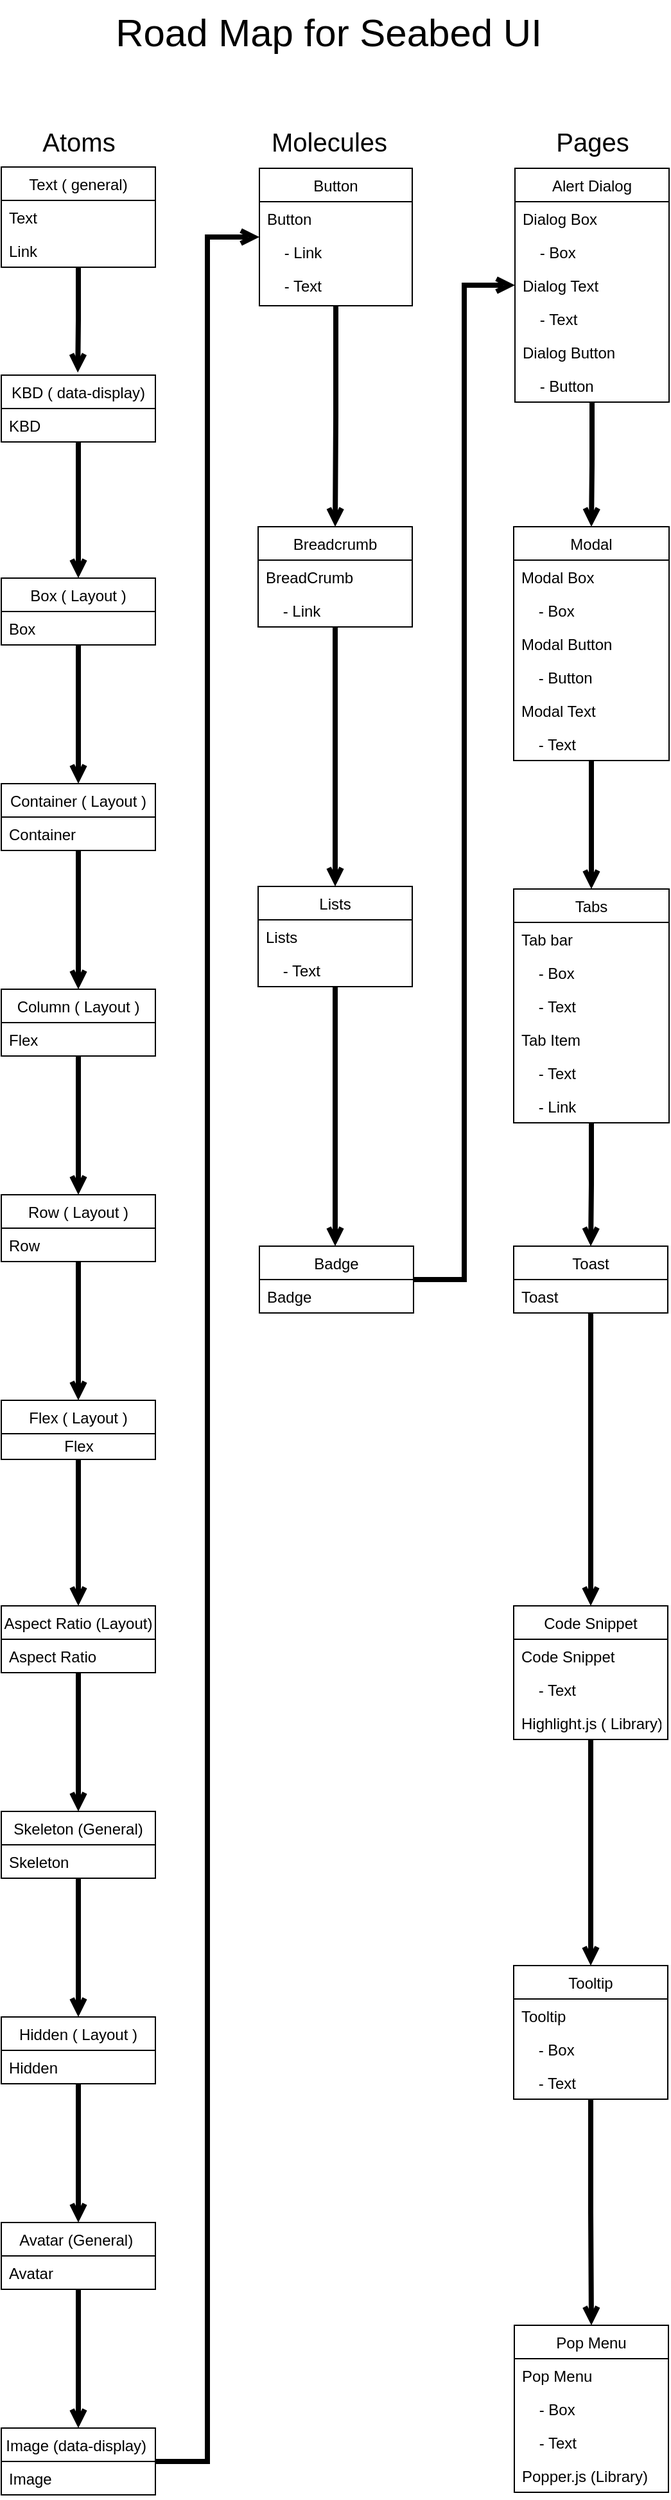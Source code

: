 <mxfile>
    <diagram id="wKB8GjLhDGR_OEDEr89M" name="Page-1">
        <mxGraphModel dx="1096" dy="860" grid="1" gridSize="10" guides="1" tooltips="1" connect="1" arrows="1" fold="1" page="1" pageScale="1" pageWidth="850" pageHeight="1100" math="0" shadow="0">
            <root>
                <mxCell id="0"/>
                <mxCell id="1" parent="0"/>
                <mxCell id="4" style="edgeStyle=orthogonalEdgeStyle;orthogonalLoop=1;jettySize=auto;html=1;endArrow=open;endFill=0;strokeWidth=4;startArrow=none;startFill=0;rounded=0;exitX=0.5;exitY=1;exitDx=0;exitDy=0;" parent="1" source="81" edge="1">
                    <mxGeometry relative="1" as="geometry">
                        <mxPoint x="219.58" y="320" as="targetPoint"/>
                        <mxPoint x="220" y="250" as="sourcePoint"/>
                        <Array as="points">
                            <mxPoint x="220" y="279"/>
                            <mxPoint x="220" y="279"/>
                        </Array>
                    </mxGeometry>
                </mxCell>
                <mxCell id="3" value="&lt;font style=&quot;font-size: 30px&quot;&gt;Road Map for Seabed UI&lt;/font&gt;" style="text;html=1;strokeColor=none;fillColor=none;align=center;verticalAlign=middle;whiteSpace=wrap;rounded=0;" parent="1" vertex="1">
                    <mxGeometry x="220" y="30" width="390" height="50" as="geometry"/>
                </mxCell>
                <mxCell id="14" style="edgeStyle=orthogonalEdgeStyle;rounded=0;orthogonalLoop=1;jettySize=auto;html=1;startArrow=none;startFill=0;endArrow=open;endFill=0;strokeWidth=4;exitX=0.5;exitY=1;exitDx=0;exitDy=0;entryX=0.5;entryY=0;entryDx=0;entryDy=0;" parent="1" source="97" target="107" edge="1">
                    <mxGeometry relative="1" as="geometry">
                        <mxPoint x="220" y="520" as="sourcePoint"/>
                        <mxPoint x="220" y="760" as="targetPoint"/>
                    </mxGeometry>
                </mxCell>
                <mxCell id="15" style="edgeStyle=orthogonalEdgeStyle;rounded=0;orthogonalLoop=1;jettySize=auto;html=1;startArrow=none;startFill=0;endArrow=open;endFill=0;strokeWidth=4;exitX=0.5;exitY=1;exitDx=0;exitDy=0;entryX=0.5;entryY=0;entryDx=0;entryDy=0;" parent="1" source="107" target="109" edge="1">
                    <mxGeometry relative="1" as="geometry">
                        <mxPoint x="220" y="800" as="sourcePoint"/>
                        <mxPoint x="220" y="840" as="targetPoint"/>
                    </mxGeometry>
                </mxCell>
                <mxCell id="18" style="edgeStyle=orthogonalEdgeStyle;rounded=0;orthogonalLoop=1;jettySize=auto;html=1;entryX=0.5;entryY=0;entryDx=0;entryDy=0;startArrow=none;startFill=0;endArrow=open;endFill=0;strokeWidth=4;exitX=0.5;exitY=1;exitDx=0;exitDy=0;" parent="1" source="113" target="115" edge="1">
                    <mxGeometry relative="1" as="geometry">
                        <mxPoint x="220" y="1360" as="sourcePoint"/>
                        <mxPoint x="220" y="1400" as="targetPoint"/>
                    </mxGeometry>
                </mxCell>
                <mxCell id="19" style="edgeStyle=orthogonalEdgeStyle;rounded=0;orthogonalLoop=1;jettySize=auto;html=1;startArrow=none;startFill=0;endArrow=open;endFill=0;strokeWidth=4;exitX=0.5;exitY=1;exitDx=0;exitDy=0;entryX=0.5;entryY=0;entryDx=0;entryDy=0;" parent="1" source="115" target="117" edge="1">
                    <mxGeometry relative="1" as="geometry">
                        <mxPoint x="190" y="1550" as="sourcePoint"/>
                        <mxPoint x="220" y="1540" as="targetPoint"/>
                    </mxGeometry>
                </mxCell>
                <mxCell id="22" style="edgeStyle=orthogonalEdgeStyle;rounded=0;orthogonalLoop=1;jettySize=auto;html=1;startArrow=none;startFill=0;endArrow=open;endFill=0;strokeWidth=4;exitX=0.5;exitY=1;exitDx=0;exitDy=0;entryX=0.5;entryY=0;entryDx=0;entryDy=0;" parent="1" source="119" target="123" edge="1">
                    <mxGeometry relative="1" as="geometry">
                        <mxPoint x="220" y="1820" as="sourcePoint"/>
                        <mxPoint x="220" y="1890" as="targetPoint"/>
                    </mxGeometry>
                </mxCell>
                <mxCell id="49" style="edgeStyle=orthogonalEdgeStyle;rounded=0;orthogonalLoop=1;jettySize=auto;html=1;startArrow=none;startFill=0;endArrow=open;endFill=0;strokeWidth=4;exitX=1;exitY=0.5;exitDx=0;exitDy=0;entryX=0;entryY=0.5;entryDx=0;entryDy=0;" parent="1" source="123" target="129" edge="1">
                    <mxGeometry relative="1" as="geometry">
                        <mxPoint x="300" y="1630" as="sourcePoint"/>
                        <mxPoint x="340" y="250" as="targetPoint"/>
                    </mxGeometry>
                </mxCell>
                <mxCell id="55" style="edgeStyle=orthogonalEdgeStyle;rounded=0;orthogonalLoop=1;jettySize=auto;html=1;startArrow=none;startFill=0;endArrow=open;endFill=0;strokeWidth=4;exitX=0.5;exitY=1;exitDx=0;exitDy=0;entryX=0.5;entryY=0;entryDx=0;entryDy=0;" parent="1" source="129" target="147" edge="1">
                    <mxGeometry relative="1" as="geometry">
                        <mxPoint x="420" y="320" as="sourcePoint"/>
                        <mxPoint x="421" y="380" as="targetPoint"/>
                    </mxGeometry>
                </mxCell>
                <mxCell id="73" value="&lt;font style=&quot;font-size: 20px&quot;&gt;Atoms&lt;/font&gt;" style="text;html=1;fillColor=none;align=center;verticalAlign=middle;whiteSpace=wrap;rounded=0;" parent="1" vertex="1">
                    <mxGeometry x="177.5" y="120" width="85" height="40" as="geometry"/>
                </mxCell>
                <mxCell id="75" value="&lt;font style=&quot;font-size: 20px&quot;&gt;Molecules&lt;/font&gt;" style="text;html=1;fillColor=none;align=center;verticalAlign=middle;whiteSpace=wrap;rounded=0;" parent="1" vertex="1">
                    <mxGeometry x="372.5" y="120" width="85" height="40" as="geometry"/>
                </mxCell>
                <mxCell id="76" value="&lt;font style=&quot;font-size: 20px&quot;&gt;Pages&lt;/font&gt;" style="text;html=1;fillColor=none;align=center;verticalAlign=middle;whiteSpace=wrap;rounded=0;" parent="1" vertex="1">
                    <mxGeometry x="577.5" y="120" width="85" height="40" as="geometry"/>
                </mxCell>
                <mxCell id="80" style="edgeStyle=orthogonalEdgeStyle;rounded=0;orthogonalLoop=1;jettySize=auto;html=1;entryX=0.5;entryY=0;entryDx=0;entryDy=0;startFill=0;endArrow=open;endFill=0;strokeWidth=4;exitX=0.5;exitY=1;exitDx=0;exitDy=0;" parent="1" source="94" edge="1">
                    <mxGeometry relative="1" as="geometry">
                        <mxPoint x="220" y="640" as="sourcePoint"/>
                        <mxPoint x="220" y="480" as="targetPoint"/>
                    </mxGeometry>
                </mxCell>
                <mxCell id="81" value="Text ( general)" style="swimlane;fontStyle=0;childLayout=stackLayout;horizontal=1;startSize=26;horizontalStack=0;resizeParent=1;resizeParentMax=0;resizeLast=0;collapsible=1;marginBottom=0;" parent="1" vertex="1">
                    <mxGeometry x="160" y="160" width="120" height="78" as="geometry">
                        <mxRectangle x="160" y="160" width="50" height="30" as="alternateBounds"/>
                    </mxGeometry>
                </mxCell>
                <mxCell id="82" value="Text" style="text;strokeColor=none;fillColor=none;align=left;verticalAlign=top;spacingLeft=4;spacingRight=4;overflow=hidden;rotatable=0;points=[[0,0.5],[1,0.5]];portConstraint=eastwest;" parent="81" vertex="1">
                    <mxGeometry y="26" width="120" height="26" as="geometry"/>
                </mxCell>
                <mxCell id="83" value="Link&#10;" style="text;strokeColor=none;fillColor=none;align=left;verticalAlign=top;spacingLeft=4;spacingRight=4;overflow=hidden;rotatable=0;points=[[0,0.5],[1,0.5]];portConstraint=eastwest;" parent="81" vertex="1">
                    <mxGeometry y="52" width="120" height="26" as="geometry"/>
                </mxCell>
                <mxCell id="94" value="KBD ( data-display)" style="swimlane;fontStyle=0;childLayout=stackLayout;horizontal=1;startSize=26;horizontalStack=0;resizeParent=1;resizeParentMax=0;resizeLast=0;collapsible=1;marginBottom=0;" parent="1" vertex="1">
                    <mxGeometry x="160" y="322" width="120" height="52" as="geometry">
                        <mxRectangle x="160" y="160" width="50" height="30" as="alternateBounds"/>
                    </mxGeometry>
                </mxCell>
                <mxCell id="95" value="KBD" style="text;strokeColor=none;fillColor=none;align=left;verticalAlign=top;spacingLeft=4;spacingRight=4;overflow=hidden;rotatable=0;points=[[0,0.5],[1,0.5]];portConstraint=eastwest;" parent="94" vertex="1">
                    <mxGeometry y="26" width="120" height="26" as="geometry"/>
                </mxCell>
                <mxCell id="97" value="Box ( Layout )" style="swimlane;fontStyle=0;childLayout=stackLayout;horizontal=1;startSize=26;horizontalStack=0;resizeParent=1;resizeParentMax=0;resizeLast=0;collapsible=1;marginBottom=0;" parent="1" vertex="1">
                    <mxGeometry x="160" y="480" width="120" height="52" as="geometry">
                        <mxRectangle x="160" y="160" width="50" height="30" as="alternateBounds"/>
                    </mxGeometry>
                </mxCell>
                <mxCell id="98" value="Box" style="text;strokeColor=none;fillColor=none;align=left;verticalAlign=top;spacingLeft=4;spacingRight=4;overflow=hidden;rotatable=0;points=[[0,0.5],[1,0.5]];portConstraint=eastwest;" parent="97" vertex="1">
                    <mxGeometry y="26" width="120" height="26" as="geometry"/>
                </mxCell>
                <mxCell id="107" value="Container ( Layout )" style="swimlane;fontStyle=0;childLayout=stackLayout;horizontal=1;startSize=26;horizontalStack=0;resizeParent=1;resizeParentMax=0;resizeLast=0;collapsible=1;marginBottom=0;" parent="1" vertex="1">
                    <mxGeometry x="160" y="640" width="120" height="52" as="geometry">
                        <mxRectangle x="160" y="160" width="50" height="30" as="alternateBounds"/>
                    </mxGeometry>
                </mxCell>
                <mxCell id="108" value="Container" style="text;strokeColor=none;fillColor=none;align=left;verticalAlign=top;spacingLeft=4;spacingRight=4;overflow=hidden;rotatable=0;points=[[0,0.5],[1,0.5]];portConstraint=eastwest;" parent="107" vertex="1">
                    <mxGeometry y="26" width="120" height="26" as="geometry"/>
                </mxCell>
                <mxCell id="235" style="edgeStyle=orthogonalEdgeStyle;rounded=0;orthogonalLoop=1;jettySize=auto;html=1;entryX=0.5;entryY=0;entryDx=0;entryDy=0;startFill=0;endArrow=open;endFill=0;strokeWidth=4;" parent="1" source="109" target="230" edge="1">
                    <mxGeometry relative="1" as="geometry"/>
                </mxCell>
                <mxCell id="109" value="Column ( Layout )" style="swimlane;fontStyle=0;childLayout=stackLayout;horizontal=1;startSize=26;horizontalStack=0;resizeParent=1;resizeParentMax=0;resizeLast=0;collapsible=1;marginBottom=0;" parent="1" vertex="1">
                    <mxGeometry x="160" y="800" width="120" height="52" as="geometry">
                        <mxRectangle x="160" y="160" width="50" height="30" as="alternateBounds"/>
                    </mxGeometry>
                </mxCell>
                <mxCell id="111" value="Flex" style="text;strokeColor=none;fillColor=none;align=left;verticalAlign=top;spacingLeft=4;spacingRight=4;overflow=hidden;rotatable=0;points=[[0,0.5],[1,0.5]];portConstraint=eastwest;" parent="109" vertex="1">
                    <mxGeometry y="26" width="120" height="26" as="geometry"/>
                </mxCell>
                <mxCell id="113" value="Aspect Ratio (Layout)" style="swimlane;fontStyle=0;childLayout=stackLayout;horizontal=1;startSize=26;horizontalStack=0;resizeParent=1;resizeParentMax=0;resizeLast=0;collapsible=1;marginBottom=0;" parent="1" vertex="1">
                    <mxGeometry x="160" y="1280" width="120" height="52" as="geometry">
                        <mxRectangle x="160" y="160" width="50" height="30" as="alternateBounds"/>
                    </mxGeometry>
                </mxCell>
                <mxCell id="114" value="Aspect Ratio" style="text;strokeColor=none;fillColor=none;align=left;verticalAlign=top;spacingLeft=4;spacingRight=4;overflow=hidden;rotatable=0;points=[[0,0.5],[1,0.5]];portConstraint=eastwest;" parent="113" vertex="1">
                    <mxGeometry y="26" width="120" height="26" as="geometry"/>
                </mxCell>
                <mxCell id="115" value="Skeleton (General)" style="swimlane;fontStyle=0;childLayout=stackLayout;horizontal=1;startSize=26;horizontalStack=0;resizeParent=1;resizeParentMax=0;resizeLast=0;collapsible=1;marginBottom=0;" parent="1" vertex="1">
                    <mxGeometry x="160" y="1440" width="120" height="52" as="geometry">
                        <mxRectangle x="160" y="160" width="50" height="30" as="alternateBounds"/>
                    </mxGeometry>
                </mxCell>
                <mxCell id="116" value="Skeleton" style="text;strokeColor=none;fillColor=none;align=left;verticalAlign=top;spacingLeft=4;spacingRight=4;overflow=hidden;rotatable=0;points=[[0,0.5],[1,0.5]];portConstraint=eastwest;" parent="115" vertex="1">
                    <mxGeometry y="26" width="120" height="26" as="geometry"/>
                </mxCell>
                <mxCell id="122" style="edgeStyle=orthogonalEdgeStyle;rounded=0;orthogonalLoop=1;jettySize=auto;html=1;entryX=0.5;entryY=0;entryDx=0;entryDy=0;strokeWidth=4;endFill=0;endArrow=open;startFill=0;" parent="1" source="117" target="119" edge="1">
                    <mxGeometry relative="1" as="geometry"/>
                </mxCell>
                <mxCell id="117" value="Hidden ( Layout )" style="swimlane;fontStyle=0;childLayout=stackLayout;horizontal=1;startSize=26;horizontalStack=0;resizeParent=1;resizeParentMax=0;resizeLast=0;collapsible=1;marginBottom=0;" parent="1" vertex="1">
                    <mxGeometry x="160" y="1600" width="120" height="52" as="geometry">
                        <mxRectangle x="160" y="160" width="50" height="30" as="alternateBounds"/>
                    </mxGeometry>
                </mxCell>
                <mxCell id="118" value="Hidden" style="text;strokeColor=none;fillColor=none;align=left;verticalAlign=top;spacingLeft=4;spacingRight=4;overflow=hidden;rotatable=0;points=[[0,0.5],[1,0.5]];portConstraint=eastwest;" parent="117" vertex="1">
                    <mxGeometry y="26" width="120" height="26" as="geometry"/>
                </mxCell>
                <mxCell id="119" value="Avatar (General) " style="swimlane;fontStyle=0;childLayout=stackLayout;horizontal=1;startSize=26;horizontalStack=0;resizeParent=1;resizeParentMax=0;resizeLast=0;collapsible=1;marginBottom=0;" parent="1" vertex="1">
                    <mxGeometry x="160" y="1760" width="120" height="52" as="geometry">
                        <mxRectangle x="160" y="160" width="50" height="30" as="alternateBounds"/>
                    </mxGeometry>
                </mxCell>
                <mxCell id="120" value="Avatar" style="text;strokeColor=none;fillColor=none;align=left;verticalAlign=top;spacingLeft=4;spacingRight=4;overflow=hidden;rotatable=0;points=[[0,0.5],[1,0.5]];portConstraint=eastwest;" parent="119" vertex="1">
                    <mxGeometry y="26" width="120" height="26" as="geometry"/>
                </mxCell>
                <mxCell id="123" value="Image (data-display) " style="swimlane;fontStyle=0;childLayout=stackLayout;horizontal=1;startSize=26;horizontalStack=0;resizeParent=1;resizeParentMax=0;resizeLast=0;collapsible=1;marginBottom=0;" parent="1" vertex="1">
                    <mxGeometry x="160" y="1920" width="120" height="52" as="geometry">
                        <mxRectangle x="160" y="160" width="50" height="30" as="alternateBounds"/>
                    </mxGeometry>
                </mxCell>
                <mxCell id="124" value="Image" style="text;strokeColor=none;fillColor=none;align=left;verticalAlign=top;spacingLeft=4;spacingRight=4;overflow=hidden;rotatable=0;points=[[0,0.5],[1,0.5]];portConstraint=eastwest;" parent="123" vertex="1">
                    <mxGeometry y="26" width="120" height="26" as="geometry"/>
                </mxCell>
                <mxCell id="129" value="Button" style="swimlane;fontStyle=0;childLayout=stackLayout;horizontal=1;startSize=26;horizontalStack=0;resizeParent=1;resizeParentMax=0;resizeLast=0;collapsible=1;marginBottom=0;" parent="1" vertex="1">
                    <mxGeometry x="361" y="161" width="119" height="107" as="geometry">
                        <mxRectangle x="160" y="160" width="50" height="30" as="alternateBounds"/>
                    </mxGeometry>
                </mxCell>
                <mxCell id="139" value="Button" style="text;strokeColor=none;fillColor=none;align=left;verticalAlign=top;spacingLeft=4;spacingRight=4;overflow=hidden;rotatable=0;points=[[0,0.5],[1,0.5]];portConstraint=eastwest;" parent="1" vertex="1">
                    <mxGeometry x="361" y="187" width="120" height="26" as="geometry"/>
                </mxCell>
                <mxCell id="140" value="    - Link" style="text;strokeColor=none;fillColor=none;align=left;verticalAlign=top;spacingLeft=4;spacingRight=4;overflow=hidden;rotatable=0;points=[[0,0.5],[1,0.5]];portConstraint=eastwest;" parent="1" vertex="1">
                    <mxGeometry x="361" y="213" width="120" height="26" as="geometry"/>
                </mxCell>
                <mxCell id="141" value="    - Text" style="text;strokeColor=none;fillColor=none;align=left;verticalAlign=top;spacingLeft=4;spacingRight=4;overflow=hidden;rotatable=0;points=[[0,0.5],[1,0.5]];portConstraint=eastwest;" parent="1" vertex="1">
                    <mxGeometry x="361" y="239" width="120" height="26" as="geometry"/>
                </mxCell>
                <mxCell id="151" style="edgeStyle=orthogonalEdgeStyle;rounded=0;orthogonalLoop=1;jettySize=auto;html=1;startFill=0;endArrow=open;endFill=0;strokeWidth=4;" parent="1" source="147" edge="1">
                    <mxGeometry relative="1" as="geometry">
                        <mxPoint x="420" y="720" as="targetPoint"/>
                    </mxGeometry>
                </mxCell>
                <mxCell id="147" value="Breadcrumb" style="swimlane;fontStyle=0;childLayout=stackLayout;horizontal=1;startSize=26;horizontalStack=0;resizeParent=1;resizeParentMax=0;resizeLast=0;collapsible=1;marginBottom=0;" parent="1" vertex="1">
                    <mxGeometry x="360" y="440" width="120" height="78" as="geometry">
                        <mxRectangle x="160" y="160" width="50" height="30" as="alternateBounds"/>
                    </mxGeometry>
                </mxCell>
                <mxCell id="148" value="BreadCrumb" style="text;strokeColor=none;fillColor=none;align=left;verticalAlign=top;spacingLeft=4;spacingRight=4;overflow=hidden;rotatable=0;points=[[0,0.5],[1,0.5]];portConstraint=eastwest;" parent="147" vertex="1">
                    <mxGeometry y="26" width="120" height="26" as="geometry"/>
                </mxCell>
                <mxCell id="150" value="    - Link" style="text;strokeColor=none;fillColor=none;align=left;verticalAlign=top;spacingLeft=4;spacingRight=4;overflow=hidden;rotatable=0;points=[[0,0.5],[1,0.5]];portConstraint=eastwest;" parent="147" vertex="1">
                    <mxGeometry y="52" width="120" height="26" as="geometry"/>
                </mxCell>
                <mxCell id="155" style="edgeStyle=orthogonalEdgeStyle;rounded=0;orthogonalLoop=1;jettySize=auto;html=1;startFill=0;endArrow=open;endFill=0;strokeWidth=4;" parent="1" source="152" edge="1">
                    <mxGeometry relative="1" as="geometry">
                        <mxPoint x="420" y="1000" as="targetPoint"/>
                    </mxGeometry>
                </mxCell>
                <mxCell id="152" value="Lists" style="swimlane;fontStyle=0;childLayout=stackLayout;horizontal=1;startSize=26;horizontalStack=0;resizeParent=1;resizeParentMax=0;resizeLast=0;collapsible=1;marginBottom=0;" parent="1" vertex="1">
                    <mxGeometry x="360" y="720" width="120" height="78" as="geometry">
                        <mxRectangle x="160" y="160" width="50" height="30" as="alternateBounds"/>
                    </mxGeometry>
                </mxCell>
                <mxCell id="153" value="Lists" style="text;strokeColor=none;fillColor=none;align=left;verticalAlign=top;spacingLeft=4;spacingRight=4;overflow=hidden;rotatable=0;points=[[0,0.5],[1,0.5]];portConstraint=eastwest;" parent="152" vertex="1">
                    <mxGeometry y="26" width="120" height="26" as="geometry"/>
                </mxCell>
                <mxCell id="154" value="    - Text" style="text;strokeColor=none;fillColor=none;align=left;verticalAlign=top;spacingLeft=4;spacingRight=4;overflow=hidden;rotatable=0;points=[[0,0.5],[1,0.5]];portConstraint=eastwest;" parent="152" vertex="1">
                    <mxGeometry y="52" width="120" height="26" as="geometry"/>
                </mxCell>
                <mxCell id="156" value="Badge" style="swimlane;fontStyle=0;childLayout=stackLayout;horizontal=1;startSize=26;horizontalStack=0;resizeParent=1;resizeParentMax=0;resizeLast=0;collapsible=1;marginBottom=0;" parent="1" vertex="1">
                    <mxGeometry x="361" y="1000" width="120" height="52" as="geometry">
                        <mxRectangle x="160" y="160" width="50" height="30" as="alternateBounds"/>
                    </mxGeometry>
                </mxCell>
                <mxCell id="157" value="Badge" style="text;strokeColor=none;fillColor=none;align=left;verticalAlign=top;spacingLeft=4;spacingRight=4;overflow=hidden;rotatable=0;points=[[0,0.5],[1,0.5]];portConstraint=eastwest;" parent="156" vertex="1">
                    <mxGeometry y="26" width="120" height="26" as="geometry"/>
                </mxCell>
                <mxCell id="170" style="edgeStyle=orthogonalEdgeStyle;rounded=0;orthogonalLoop=1;jettySize=auto;html=1;entryX=0;entryY=0.5;entryDx=0;entryDy=0;startFill=0;endArrow=open;endFill=0;strokeWidth=4;exitX=1;exitY=0.5;exitDx=0;exitDy=0;" parent="1" source="156" target="163" edge="1">
                    <mxGeometry relative="1" as="geometry">
                        <mxPoint x="480" y="1306" as="sourcePoint"/>
                    </mxGeometry>
                </mxCell>
                <mxCell id="168" style="edgeStyle=orthogonalEdgeStyle;rounded=0;orthogonalLoop=1;jettySize=auto;html=1;startFill=0;endArrow=open;endFill=0;strokeWidth=4;entryX=0.5;entryY=0;entryDx=0;entryDy=0;" parent="1" source="163" target="179" edge="1">
                    <mxGeometry relative="1" as="geometry">
                        <mxPoint x="619" y="440" as="targetPoint"/>
                    </mxGeometry>
                </mxCell>
                <mxCell id="163" value="Alert Dialog" style="swimlane;fontStyle=0;childLayout=stackLayout;horizontal=1;startSize=26;horizontalStack=0;resizeParent=1;resizeParentMax=0;resizeLast=0;collapsible=1;marginBottom=0;" parent="1" vertex="1">
                    <mxGeometry x="560" y="161" width="120" height="182" as="geometry">
                        <mxRectangle x="160" y="160" width="50" height="30" as="alternateBounds"/>
                    </mxGeometry>
                </mxCell>
                <mxCell id="173" value="Dialog Box&#10;" style="text;strokeColor=none;fillColor=none;align=left;verticalAlign=top;spacingLeft=4;spacingRight=4;overflow=hidden;rotatable=0;points=[[0,0.5],[1,0.5]];portConstraint=eastwest;" parent="163" vertex="1">
                    <mxGeometry y="26" width="120" height="26" as="geometry"/>
                </mxCell>
                <mxCell id="174" value="    - Box&#10;" style="text;strokeColor=none;fillColor=none;align=left;verticalAlign=top;spacingLeft=4;spacingRight=4;overflow=hidden;rotatable=0;points=[[0,0.5],[1,0.5]];portConstraint=eastwest;" parent="163" vertex="1">
                    <mxGeometry y="52" width="120" height="26" as="geometry"/>
                </mxCell>
                <mxCell id="175" value="Dialog Text" style="text;strokeColor=none;fillColor=none;align=left;verticalAlign=top;spacingLeft=4;spacingRight=4;overflow=hidden;rotatable=0;points=[[0,0.5],[1,0.5]];portConstraint=eastwest;" parent="163" vertex="1">
                    <mxGeometry y="78" width="120" height="26" as="geometry"/>
                </mxCell>
                <mxCell id="176" value="    - Text" style="text;strokeColor=none;fillColor=none;align=left;verticalAlign=top;spacingLeft=4;spacingRight=4;overflow=hidden;rotatable=0;points=[[0,0.5],[1,0.5]];portConstraint=eastwest;" parent="163" vertex="1">
                    <mxGeometry y="104" width="120" height="26" as="geometry"/>
                </mxCell>
                <mxCell id="177" value="Dialog Button" style="text;strokeColor=none;fillColor=none;align=left;verticalAlign=top;spacingLeft=4;spacingRight=4;overflow=hidden;rotatable=0;points=[[0,0.5],[1,0.5]];portConstraint=eastwest;" parent="163" vertex="1">
                    <mxGeometry y="130" width="120" height="26" as="geometry"/>
                </mxCell>
                <mxCell id="178" value="    - Button" style="text;strokeColor=none;fillColor=none;align=left;verticalAlign=top;spacingLeft=4;spacingRight=4;overflow=hidden;rotatable=0;points=[[0,0.5],[1,0.5]];portConstraint=eastwest;" parent="163" vertex="1">
                    <mxGeometry y="156" width="120" height="26" as="geometry"/>
                </mxCell>
                <mxCell id="203" style="edgeStyle=orthogonalEdgeStyle;rounded=0;orthogonalLoop=1;jettySize=auto;html=1;entryX=0.5;entryY=0;entryDx=0;entryDy=0;startFill=0;endArrow=open;endFill=0;strokeWidth=4;" parent="1" source="179" target="200" edge="1">
                    <mxGeometry relative="1" as="geometry"/>
                </mxCell>
                <mxCell id="179" value="Modal" style="swimlane;fontStyle=0;childLayout=stackLayout;horizontal=1;startSize=26;horizontalStack=0;resizeParent=1;resizeParentMax=0;resizeLast=0;collapsible=1;marginBottom=0;" parent="1" vertex="1">
                    <mxGeometry x="559" y="440" width="121" height="182" as="geometry">
                        <mxRectangle x="160" y="160" width="50" height="30" as="alternateBounds"/>
                    </mxGeometry>
                </mxCell>
                <mxCell id="194" value="Modal Box&#10;" style="text;strokeColor=none;fillColor=none;align=left;verticalAlign=top;spacingLeft=4;spacingRight=4;overflow=hidden;rotatable=0;points=[[0,0.5],[1,0.5]];portConstraint=eastwest;" parent="179" vertex="1">
                    <mxGeometry y="26" width="121" height="26" as="geometry"/>
                </mxCell>
                <mxCell id="199" value="    - Box" style="text;strokeColor=none;fillColor=none;align=left;verticalAlign=top;spacingLeft=4;spacingRight=4;overflow=hidden;rotatable=0;points=[[0,0.5],[1,0.5]];portConstraint=eastwest;" parent="179" vertex="1">
                    <mxGeometry y="52" width="121" height="26" as="geometry"/>
                </mxCell>
                <mxCell id="198" value="Modal Button" style="text;strokeColor=none;fillColor=none;align=left;verticalAlign=top;spacingLeft=4;spacingRight=4;overflow=hidden;rotatable=0;points=[[0,0.5],[1,0.5]];portConstraint=eastwest;" parent="179" vertex="1">
                    <mxGeometry y="78" width="121" height="26" as="geometry"/>
                </mxCell>
                <mxCell id="197" value="    - Button" style="text;strokeColor=none;fillColor=none;align=left;verticalAlign=top;spacingLeft=4;spacingRight=4;overflow=hidden;rotatable=0;points=[[0,0.5],[1,0.5]];portConstraint=eastwest;" parent="179" vertex="1">
                    <mxGeometry y="104" width="121" height="26" as="geometry"/>
                </mxCell>
                <mxCell id="196" value="Modal Text" style="text;strokeColor=none;fillColor=none;align=left;verticalAlign=top;spacingLeft=4;spacingRight=4;overflow=hidden;rotatable=0;points=[[0,0.5],[1,0.5]];portConstraint=eastwest;" parent="179" vertex="1">
                    <mxGeometry y="130" width="121" height="26" as="geometry"/>
                </mxCell>
                <mxCell id="195" value="    - Text" style="text;strokeColor=none;fillColor=none;align=left;verticalAlign=top;spacingLeft=4;spacingRight=4;overflow=hidden;rotatable=0;points=[[0,0.5],[1,0.5]];portConstraint=eastwest;" parent="179" vertex="1">
                    <mxGeometry y="156" width="121" height="26" as="geometry"/>
                </mxCell>
                <mxCell id="212" style="edgeStyle=orthogonalEdgeStyle;rounded=0;orthogonalLoop=1;jettySize=auto;html=1;entryX=0.5;entryY=0;entryDx=0;entryDy=0;startFill=0;endArrow=open;endFill=0;strokeWidth=4;" parent="1" source="200" target="210" edge="1">
                    <mxGeometry relative="1" as="geometry"/>
                </mxCell>
                <mxCell id="200" value="Tabs" style="swimlane;fontStyle=0;childLayout=stackLayout;horizontal=1;startSize=26;horizontalStack=0;resizeParent=1;resizeParentMax=0;resizeLast=0;collapsible=1;marginBottom=0;" parent="1" vertex="1">
                    <mxGeometry x="559" y="722" width="121" height="182" as="geometry">
                        <mxRectangle x="160" y="160" width="50" height="30" as="alternateBounds"/>
                    </mxGeometry>
                </mxCell>
                <mxCell id="201" value="Tab bar" style="text;strokeColor=none;fillColor=none;align=left;verticalAlign=top;spacingLeft=4;spacingRight=4;overflow=hidden;rotatable=0;points=[[0,0.5],[1,0.5]];portConstraint=eastwest;" parent="200" vertex="1">
                    <mxGeometry y="26" width="121" height="26" as="geometry"/>
                </mxCell>
                <mxCell id="202" value="    - Box" style="text;strokeColor=none;fillColor=none;align=left;verticalAlign=top;spacingLeft=4;spacingRight=4;overflow=hidden;rotatable=0;points=[[0,0.5],[1,0.5]];portConstraint=eastwest;" parent="200" vertex="1">
                    <mxGeometry y="52" width="121" height="26" as="geometry"/>
                </mxCell>
                <mxCell id="206" value="    - Text" style="text;strokeColor=none;fillColor=none;align=left;verticalAlign=top;spacingLeft=4;spacingRight=4;overflow=hidden;rotatable=0;points=[[0,0.5],[1,0.5]];portConstraint=eastwest;" parent="200" vertex="1">
                    <mxGeometry y="78" width="121" height="26" as="geometry"/>
                </mxCell>
                <mxCell id="207" value="Tab Item" style="text;strokeColor=none;fillColor=none;align=left;verticalAlign=top;spacingLeft=4;spacingRight=4;overflow=hidden;rotatable=0;points=[[0,0.5],[1,0.5]];portConstraint=eastwest;" parent="200" vertex="1">
                    <mxGeometry y="104" width="121" height="26" as="geometry"/>
                </mxCell>
                <mxCell id="208" value="    - Text&#10;" style="text;strokeColor=none;fillColor=none;align=left;verticalAlign=top;spacingLeft=4;spacingRight=4;overflow=hidden;rotatable=0;points=[[0,0.5],[1,0.5]];portConstraint=eastwest;" parent="200" vertex="1">
                    <mxGeometry y="130" width="121" height="26" as="geometry"/>
                </mxCell>
                <mxCell id="209" value="    - Link" style="text;strokeColor=none;fillColor=none;align=left;verticalAlign=top;spacingLeft=4;spacingRight=4;overflow=hidden;rotatable=0;points=[[0,0.5],[1,0.5]];portConstraint=eastwest;" parent="200" vertex="1">
                    <mxGeometry y="156" width="121" height="26" as="geometry"/>
                </mxCell>
                <mxCell id="222" style="edgeStyle=orthogonalEdgeStyle;rounded=0;orthogonalLoop=1;jettySize=auto;html=1;entryX=0.5;entryY=0;entryDx=0;entryDy=0;startFill=0;endArrow=open;endFill=0;strokeWidth=4;" parent="1" source="210" target="214" edge="1">
                    <mxGeometry relative="1" as="geometry"/>
                </mxCell>
                <mxCell id="210" value="Toast" style="swimlane;fontStyle=0;childLayout=stackLayout;horizontal=1;startSize=26;horizontalStack=0;resizeParent=1;resizeParentMax=0;resizeLast=0;collapsible=1;marginBottom=0;" parent="1" vertex="1">
                    <mxGeometry x="559" y="1000" width="120" height="52" as="geometry">
                        <mxRectangle x="160" y="160" width="50" height="30" as="alternateBounds"/>
                    </mxGeometry>
                </mxCell>
                <mxCell id="211" value="Toast" style="text;strokeColor=none;fillColor=none;align=left;verticalAlign=top;spacingLeft=4;spacingRight=4;overflow=hidden;rotatable=0;points=[[0,0.5],[1,0.5]];portConstraint=eastwest;" parent="210" vertex="1">
                    <mxGeometry y="26" width="120" height="26" as="geometry"/>
                </mxCell>
                <mxCell id="223" style="edgeStyle=orthogonalEdgeStyle;rounded=0;orthogonalLoop=1;jettySize=auto;html=1;entryX=0.5;entryY=0;entryDx=0;entryDy=0;startFill=0;endArrow=open;endFill=0;strokeWidth=4;" parent="1" source="214" target="216" edge="1">
                    <mxGeometry relative="1" as="geometry"/>
                </mxCell>
                <mxCell id="214" value="Code Snippet" style="swimlane;fontStyle=0;childLayout=stackLayout;horizontal=1;startSize=26;horizontalStack=0;resizeParent=1;resizeParentMax=0;resizeLast=0;collapsible=1;marginBottom=0;" parent="1" vertex="1">
                    <mxGeometry x="559" y="1280" width="120" height="104" as="geometry">
                        <mxRectangle x="160" y="160" width="50" height="30" as="alternateBounds"/>
                    </mxGeometry>
                </mxCell>
                <mxCell id="215" value="Code Snippet" style="text;strokeColor=none;fillColor=none;align=left;verticalAlign=top;spacingLeft=4;spacingRight=4;overflow=hidden;rotatable=0;points=[[0,0.5],[1,0.5]];portConstraint=eastwest;" parent="214" vertex="1">
                    <mxGeometry y="26" width="120" height="26" as="geometry"/>
                </mxCell>
                <mxCell id="225" value="    - Text" style="text;strokeColor=none;fillColor=none;align=left;verticalAlign=top;spacingLeft=4;spacingRight=4;overflow=hidden;rotatable=0;points=[[0,0.5],[1,0.5]];portConstraint=eastwest;" parent="214" vertex="1">
                    <mxGeometry y="52" width="120" height="26" as="geometry"/>
                </mxCell>
                <mxCell id="218" value="Highlight.js ( Library)" style="text;strokeColor=none;fillColor=none;align=left;verticalAlign=top;spacingLeft=4;spacingRight=4;overflow=hidden;rotatable=0;points=[[0,0.5],[1,0.5]];portConstraint=eastwest;" parent="214" vertex="1">
                    <mxGeometry y="78" width="120" height="26" as="geometry"/>
                </mxCell>
                <mxCell id="224" style="edgeStyle=orthogonalEdgeStyle;rounded=0;orthogonalLoop=1;jettySize=auto;html=1;entryX=0.5;entryY=0;entryDx=0;entryDy=0;startFill=0;endArrow=open;endFill=0;strokeWidth=4;" parent="1" source="216" target="219" edge="1">
                    <mxGeometry relative="1" as="geometry"/>
                </mxCell>
                <mxCell id="216" value="Tooltip" style="swimlane;fontStyle=0;childLayout=stackLayout;horizontal=1;startSize=26;horizontalStack=0;resizeParent=1;resizeParentMax=0;resizeLast=0;collapsible=1;marginBottom=0;" parent="1" vertex="1">
                    <mxGeometry x="559" y="1560" width="120" height="104" as="geometry">
                        <mxRectangle x="160" y="160" width="50" height="30" as="alternateBounds"/>
                    </mxGeometry>
                </mxCell>
                <mxCell id="217" value="Tooltip" style="text;strokeColor=none;fillColor=none;align=left;verticalAlign=top;spacingLeft=4;spacingRight=4;overflow=hidden;rotatable=0;points=[[0,0.5],[1,0.5]];portConstraint=eastwest;" parent="216" vertex="1">
                    <mxGeometry y="26" width="120" height="26" as="geometry"/>
                </mxCell>
                <mxCell id="226" value="    - Box" style="text;strokeColor=none;fillColor=none;align=left;verticalAlign=top;spacingLeft=4;spacingRight=4;overflow=hidden;rotatable=0;points=[[0,0.5],[1,0.5]];portConstraint=eastwest;" parent="216" vertex="1">
                    <mxGeometry y="52" width="120" height="26" as="geometry"/>
                </mxCell>
                <mxCell id="227" value="    - Text" style="text;strokeColor=none;fillColor=none;align=left;verticalAlign=top;spacingLeft=4;spacingRight=4;overflow=hidden;rotatable=0;points=[[0,0.5],[1,0.5]];portConstraint=eastwest;" parent="216" vertex="1">
                    <mxGeometry y="78" width="120" height="26" as="geometry"/>
                </mxCell>
                <mxCell id="219" value="Pop Menu" style="swimlane;fontStyle=0;childLayout=stackLayout;horizontal=1;startSize=26;horizontalStack=0;resizeParent=1;resizeParentMax=0;resizeLast=0;collapsible=1;marginBottom=0;" parent="1" vertex="1">
                    <mxGeometry x="559.5" y="1840" width="120" height="130" as="geometry">
                        <mxRectangle x="160" y="160" width="50" height="30" as="alternateBounds"/>
                    </mxGeometry>
                </mxCell>
                <mxCell id="220" value="Pop Menu" style="text;strokeColor=none;fillColor=none;align=left;verticalAlign=top;spacingLeft=4;spacingRight=4;overflow=hidden;rotatable=0;points=[[0,0.5],[1,0.5]];portConstraint=eastwest;" parent="219" vertex="1">
                    <mxGeometry y="26" width="120" height="26" as="geometry"/>
                </mxCell>
                <mxCell id="228" value="    - Box" style="text;strokeColor=none;fillColor=none;align=left;verticalAlign=top;spacingLeft=4;spacingRight=4;overflow=hidden;rotatable=0;points=[[0,0.5],[1,0.5]];portConstraint=eastwest;" parent="219" vertex="1">
                    <mxGeometry y="52" width="120" height="26" as="geometry"/>
                </mxCell>
                <mxCell id="229" value="    - Text" style="text;strokeColor=none;fillColor=none;align=left;verticalAlign=top;spacingLeft=4;spacingRight=4;overflow=hidden;rotatable=0;points=[[0,0.5],[1,0.5]];portConstraint=eastwest;" parent="219" vertex="1">
                    <mxGeometry y="78" width="120" height="26" as="geometry"/>
                </mxCell>
                <mxCell id="221" value="Popper.js (Library)" style="text;strokeColor=none;fillColor=none;align=left;verticalAlign=top;spacingLeft=4;spacingRight=4;overflow=hidden;rotatable=0;points=[[0,0.5],[1,0.5]];portConstraint=eastwest;" parent="219" vertex="1">
                    <mxGeometry y="104" width="120" height="26" as="geometry"/>
                </mxCell>
                <mxCell id="234" style="edgeStyle=orthogonalEdgeStyle;rounded=0;orthogonalLoop=1;jettySize=auto;html=1;startFill=0;endArrow=open;endFill=0;strokeWidth=4;entryX=0.5;entryY=0;entryDx=0;entryDy=0;" parent="1" source="230" target="237" edge="1">
                    <mxGeometry relative="1" as="geometry">
                        <mxPoint x="220" y="1060" as="targetPoint"/>
                    </mxGeometry>
                </mxCell>
                <mxCell id="230" value="Row ( Layout )" style="swimlane;fontStyle=0;childLayout=stackLayout;horizontal=1;startSize=26;horizontalStack=0;resizeParent=1;resizeParentMax=0;resizeLast=0;collapsible=1;marginBottom=0;" parent="1" vertex="1">
                    <mxGeometry x="160" y="960" width="120" height="52" as="geometry">
                        <mxRectangle x="160" y="160" width="50" height="30" as="alternateBounds"/>
                    </mxGeometry>
                </mxCell>
                <mxCell id="232" value="Row" style="text;strokeColor=none;fillColor=none;align=left;verticalAlign=top;spacingLeft=4;spacingRight=4;overflow=hidden;rotatable=0;points=[[0,0.5],[1,0.5]];portConstraint=eastwest;" parent="230" vertex="1">
                    <mxGeometry y="26" width="120" height="26" as="geometry"/>
                </mxCell>
                <mxCell id="241" style="edgeStyle=orthogonalEdgeStyle;rounded=0;orthogonalLoop=1;jettySize=auto;html=1;startFill=0;endArrow=open;endFill=0;strokeWidth=4;" parent="1" source="237" target="113" edge="1">
                    <mxGeometry relative="1" as="geometry"/>
                </mxCell>
                <mxCell id="237" value="Flex ( Layout )" style="swimlane;fontStyle=0;childLayout=stackLayout;horizontal=1;startSize=26;horizontalStack=0;resizeParent=1;resizeParentMax=0;resizeLast=0;collapsible=1;marginBottom=0;" parent="1" vertex="1">
                    <mxGeometry x="160" y="1120" width="120" height="46" as="geometry">
                        <mxRectangle x="160" y="160" width="50" height="30" as="alternateBounds"/>
                    </mxGeometry>
                </mxCell>
                <mxCell id="240" value="&lt;span style=&quot;text-align: left&quot;&gt;Flex&lt;/span&gt;" style="text;html=1;align=center;verticalAlign=middle;resizable=0;points=[];autosize=1;strokeColor=none;" parent="237" vertex="1">
                    <mxGeometry y="26" width="120" height="20" as="geometry"/>
                </mxCell>
            </root>
        </mxGraphModel>
    </diagram>
</mxfile>